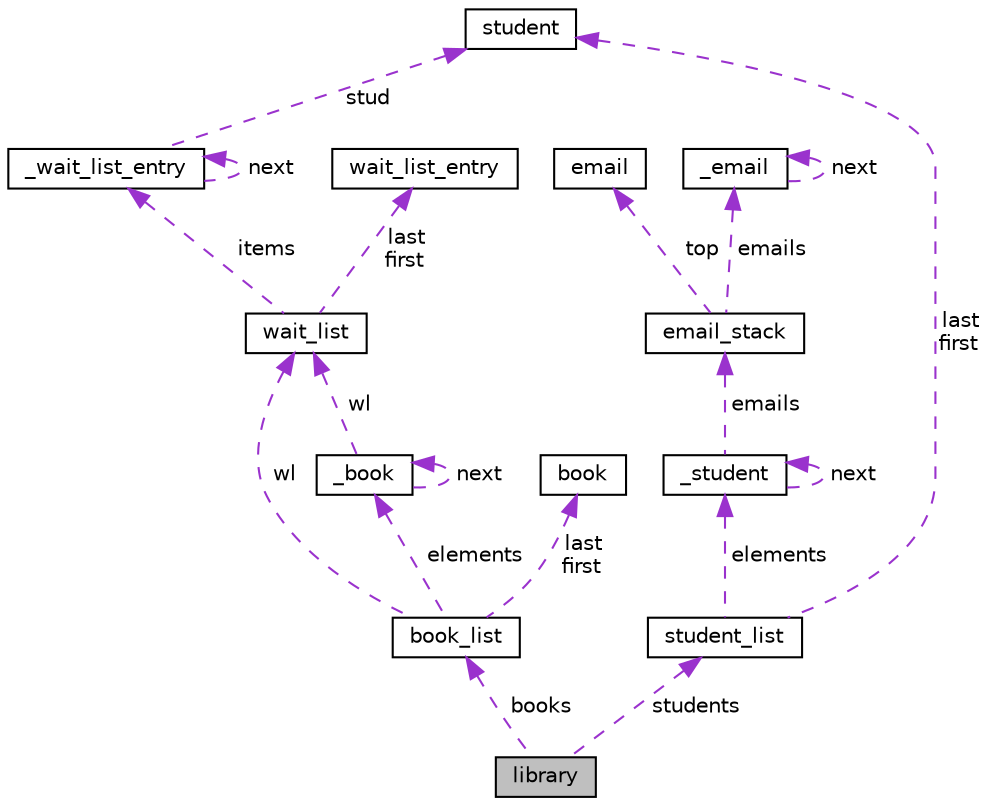 digraph "library"
{
  edge [fontname="Helvetica",fontsize="10",labelfontname="Helvetica",labelfontsize="10"];
  node [fontname="Helvetica",fontsize="10",shape=record];
  Node1 [label="library",height=0.2,width=0.4,color="black", fillcolor="grey75", style="filled", fontcolor="black"];
  Node2 -> Node1 [dir="back",color="darkorchid3",fontsize="10",style="dashed",label=" books" ,fontname="Helvetica"];
  Node2 [label="book_list",height=0.2,width=0.4,color="black", fillcolor="white", style="filled",URL="$structbook__list.html"];
  Node3 -> Node2 [dir="back",color="darkorchid3",fontsize="10",style="dashed",label=" elements" ,fontname="Helvetica"];
  Node3 [label="_book",height=0.2,width=0.4,color="black", fillcolor="white", style="filled",URL="$struct__book.html"];
  Node3 -> Node3 [dir="back",color="darkorchid3",fontsize="10",style="dashed",label=" next" ,fontname="Helvetica"];
  Node4 -> Node3 [dir="back",color="darkorchid3",fontsize="10",style="dashed",label=" wl" ,fontname="Helvetica"];
  Node4 [label="wait_list",height=0.2,width=0.4,color="black", fillcolor="white", style="filled",URL="$structwait__list.html",tooltip="Queue to store all students that are on the wait list for a book. "];
  Node5 -> Node4 [dir="back",color="darkorchid3",fontsize="10",style="dashed",label=" last\nfirst" ,fontname="Helvetica"];
  Node5 [label="wait_list_entry",height=0.2,width=0.4,color="black", fillcolor="white", style="filled",URL="$structwait__list__entry.html",tooltip="Node for wait list. "];
  Node6 -> Node4 [dir="back",color="darkorchid3",fontsize="10",style="dashed",label=" items" ,fontname="Helvetica"];
  Node6 [label="_wait_list_entry",height=0.2,width=0.4,color="black", fillcolor="white", style="filled",URL="$struct__wait__list__entry.html"];
  Node7 -> Node6 [dir="back",color="darkorchid3",fontsize="10",style="dashed",label=" stud" ,fontname="Helvetica"];
  Node7 [label="student",height=0.2,width=0.4,color="black", fillcolor="white", style="filled",URL="$structstudent.html",tooltip="Stores all of the information related to a student. "];
  Node6 -> Node6 [dir="back",color="darkorchid3",fontsize="10",style="dashed",label=" next" ,fontname="Helvetica"];
  Node4 -> Node2 [dir="back",color="darkorchid3",fontsize="10",style="dashed",label=" wl" ,fontname="Helvetica"];
  Node8 -> Node2 [dir="back",color="darkorchid3",fontsize="10",style="dashed",label=" last\nfirst" ,fontname="Helvetica"];
  Node8 [label="book",height=0.2,width=0.4,color="black", fillcolor="white", style="filled",URL="$structbook.html",tooltip="Stores all of the information related to a book. "];
  Node9 -> Node1 [dir="back",color="darkorchid3",fontsize="10",style="dashed",label=" students" ,fontname="Helvetica"];
  Node9 [label="student_list",height=0.2,width=0.4,color="black", fillcolor="white", style="filled",URL="$structstudent__list.html",tooltip="List to store student nodes. "];
  Node7 -> Node9 [dir="back",color="darkorchid3",fontsize="10",style="dashed",label=" last\nfirst" ,fontname="Helvetica"];
  Node10 -> Node9 [dir="back",color="darkorchid3",fontsize="10",style="dashed",label=" elements" ,fontname="Helvetica"];
  Node10 [label="_student",height=0.2,width=0.4,color="black", fillcolor="white", style="filled",URL="$struct__student.html"];
  Node10 -> Node10 [dir="back",color="darkorchid3",fontsize="10",style="dashed",label=" next" ,fontname="Helvetica"];
  Node11 -> Node10 [dir="back",color="darkorchid3",fontsize="10",style="dashed",label=" emails" ,fontname="Helvetica"];
  Node11 [label="email_stack",height=0.2,width=0.4,color="black", fillcolor="white", style="filled",URL="$structemail__stack.html",tooltip="Stack to store all emails for a student. "];
  Node12 -> Node11 [dir="back",color="darkorchid3",fontsize="10",style="dashed",label=" top" ,fontname="Helvetica"];
  Node12 [label="email",height=0.2,width=0.4,color="black", fillcolor="white", style="filled",URL="$structemail.html",tooltip="Email node to store the email message for a student. "];
  Node13 -> Node11 [dir="back",color="darkorchid3",fontsize="10",style="dashed",label=" emails" ,fontname="Helvetica"];
  Node13 [label="_email",height=0.2,width=0.4,color="black", fillcolor="white", style="filled",URL="$struct__email.html"];
  Node13 -> Node13 [dir="back",color="darkorchid3",fontsize="10",style="dashed",label=" next" ,fontname="Helvetica"];
}
